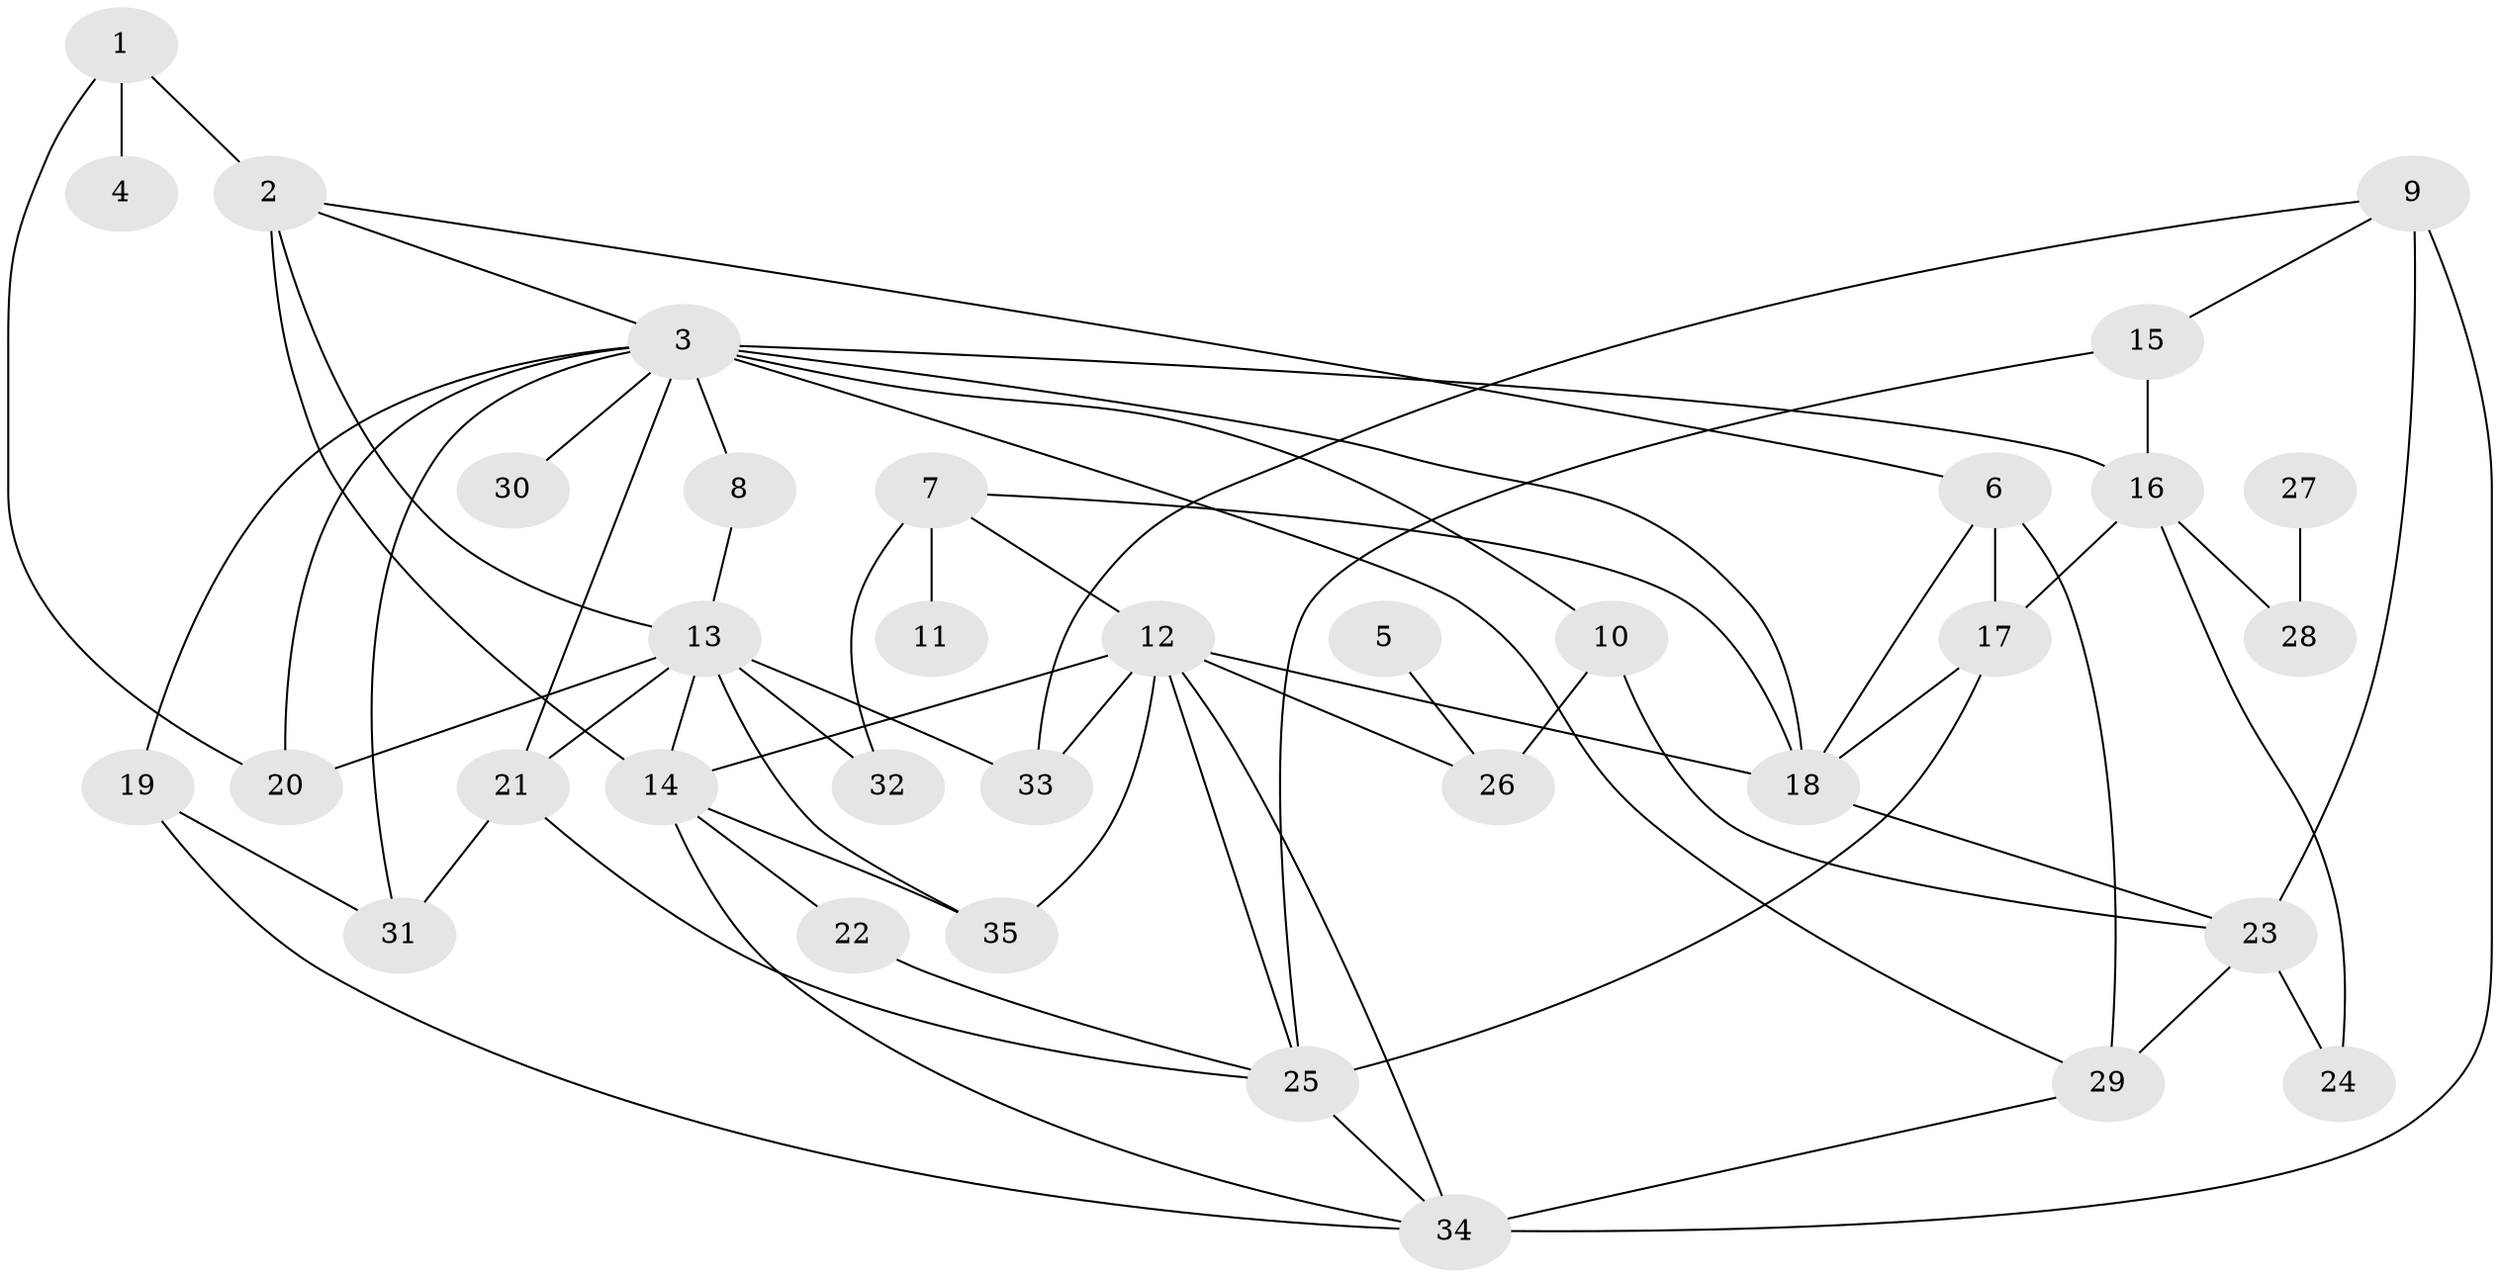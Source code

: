 // original degree distribution, {6: 0.05813953488372093, 7: 0.023255813953488372, 3: 0.2558139534883721, 2: 0.2558139534883721, 5: 0.08139534883720931, 4: 0.10465116279069768, 1: 0.22093023255813954}
// Generated by graph-tools (version 1.1) at 2025/36/03/04/25 23:36:07]
// undirected, 35 vertices, 66 edges
graph export_dot {
  node [color=gray90,style=filled];
  1;
  2;
  3;
  4;
  5;
  6;
  7;
  8;
  9;
  10;
  11;
  12;
  13;
  14;
  15;
  16;
  17;
  18;
  19;
  20;
  21;
  22;
  23;
  24;
  25;
  26;
  27;
  28;
  29;
  30;
  31;
  32;
  33;
  34;
  35;
  1 -- 2 [weight=1.0];
  1 -- 4 [weight=1.0];
  1 -- 20 [weight=1.0];
  2 -- 3 [weight=1.0];
  2 -- 6 [weight=1.0];
  2 -- 13 [weight=1.0];
  2 -- 14 [weight=1.0];
  3 -- 8 [weight=1.0];
  3 -- 10 [weight=1.0];
  3 -- 16 [weight=1.0];
  3 -- 18 [weight=2.0];
  3 -- 19 [weight=1.0];
  3 -- 20 [weight=1.0];
  3 -- 21 [weight=1.0];
  3 -- 29 [weight=1.0];
  3 -- 30 [weight=1.0];
  3 -- 31 [weight=1.0];
  5 -- 26 [weight=1.0];
  6 -- 17 [weight=1.0];
  6 -- 18 [weight=1.0];
  6 -- 29 [weight=2.0];
  7 -- 11 [weight=1.0];
  7 -- 12 [weight=1.0];
  7 -- 18 [weight=1.0];
  7 -- 32 [weight=1.0];
  8 -- 13 [weight=1.0];
  9 -- 15 [weight=1.0];
  9 -- 23 [weight=2.0];
  9 -- 33 [weight=1.0];
  9 -- 34 [weight=1.0];
  10 -- 23 [weight=1.0];
  10 -- 26 [weight=1.0];
  12 -- 14 [weight=1.0];
  12 -- 18 [weight=1.0];
  12 -- 25 [weight=1.0];
  12 -- 26 [weight=2.0];
  12 -- 33 [weight=1.0];
  12 -- 34 [weight=1.0];
  12 -- 35 [weight=1.0];
  13 -- 14 [weight=1.0];
  13 -- 20 [weight=1.0];
  13 -- 21 [weight=1.0];
  13 -- 32 [weight=1.0];
  13 -- 33 [weight=1.0];
  13 -- 35 [weight=1.0];
  14 -- 22 [weight=1.0];
  14 -- 34 [weight=1.0];
  14 -- 35 [weight=1.0];
  15 -- 16 [weight=1.0];
  15 -- 25 [weight=1.0];
  16 -- 17 [weight=1.0];
  16 -- 24 [weight=1.0];
  16 -- 28 [weight=1.0];
  17 -- 18 [weight=1.0];
  17 -- 25 [weight=1.0];
  18 -- 23 [weight=1.0];
  19 -- 31 [weight=1.0];
  19 -- 34 [weight=1.0];
  21 -- 25 [weight=1.0];
  21 -- 31 [weight=1.0];
  22 -- 25 [weight=1.0];
  23 -- 24 [weight=1.0];
  23 -- 29 [weight=1.0];
  25 -- 34 [weight=1.0];
  27 -- 28 [weight=1.0];
  29 -- 34 [weight=1.0];
}

